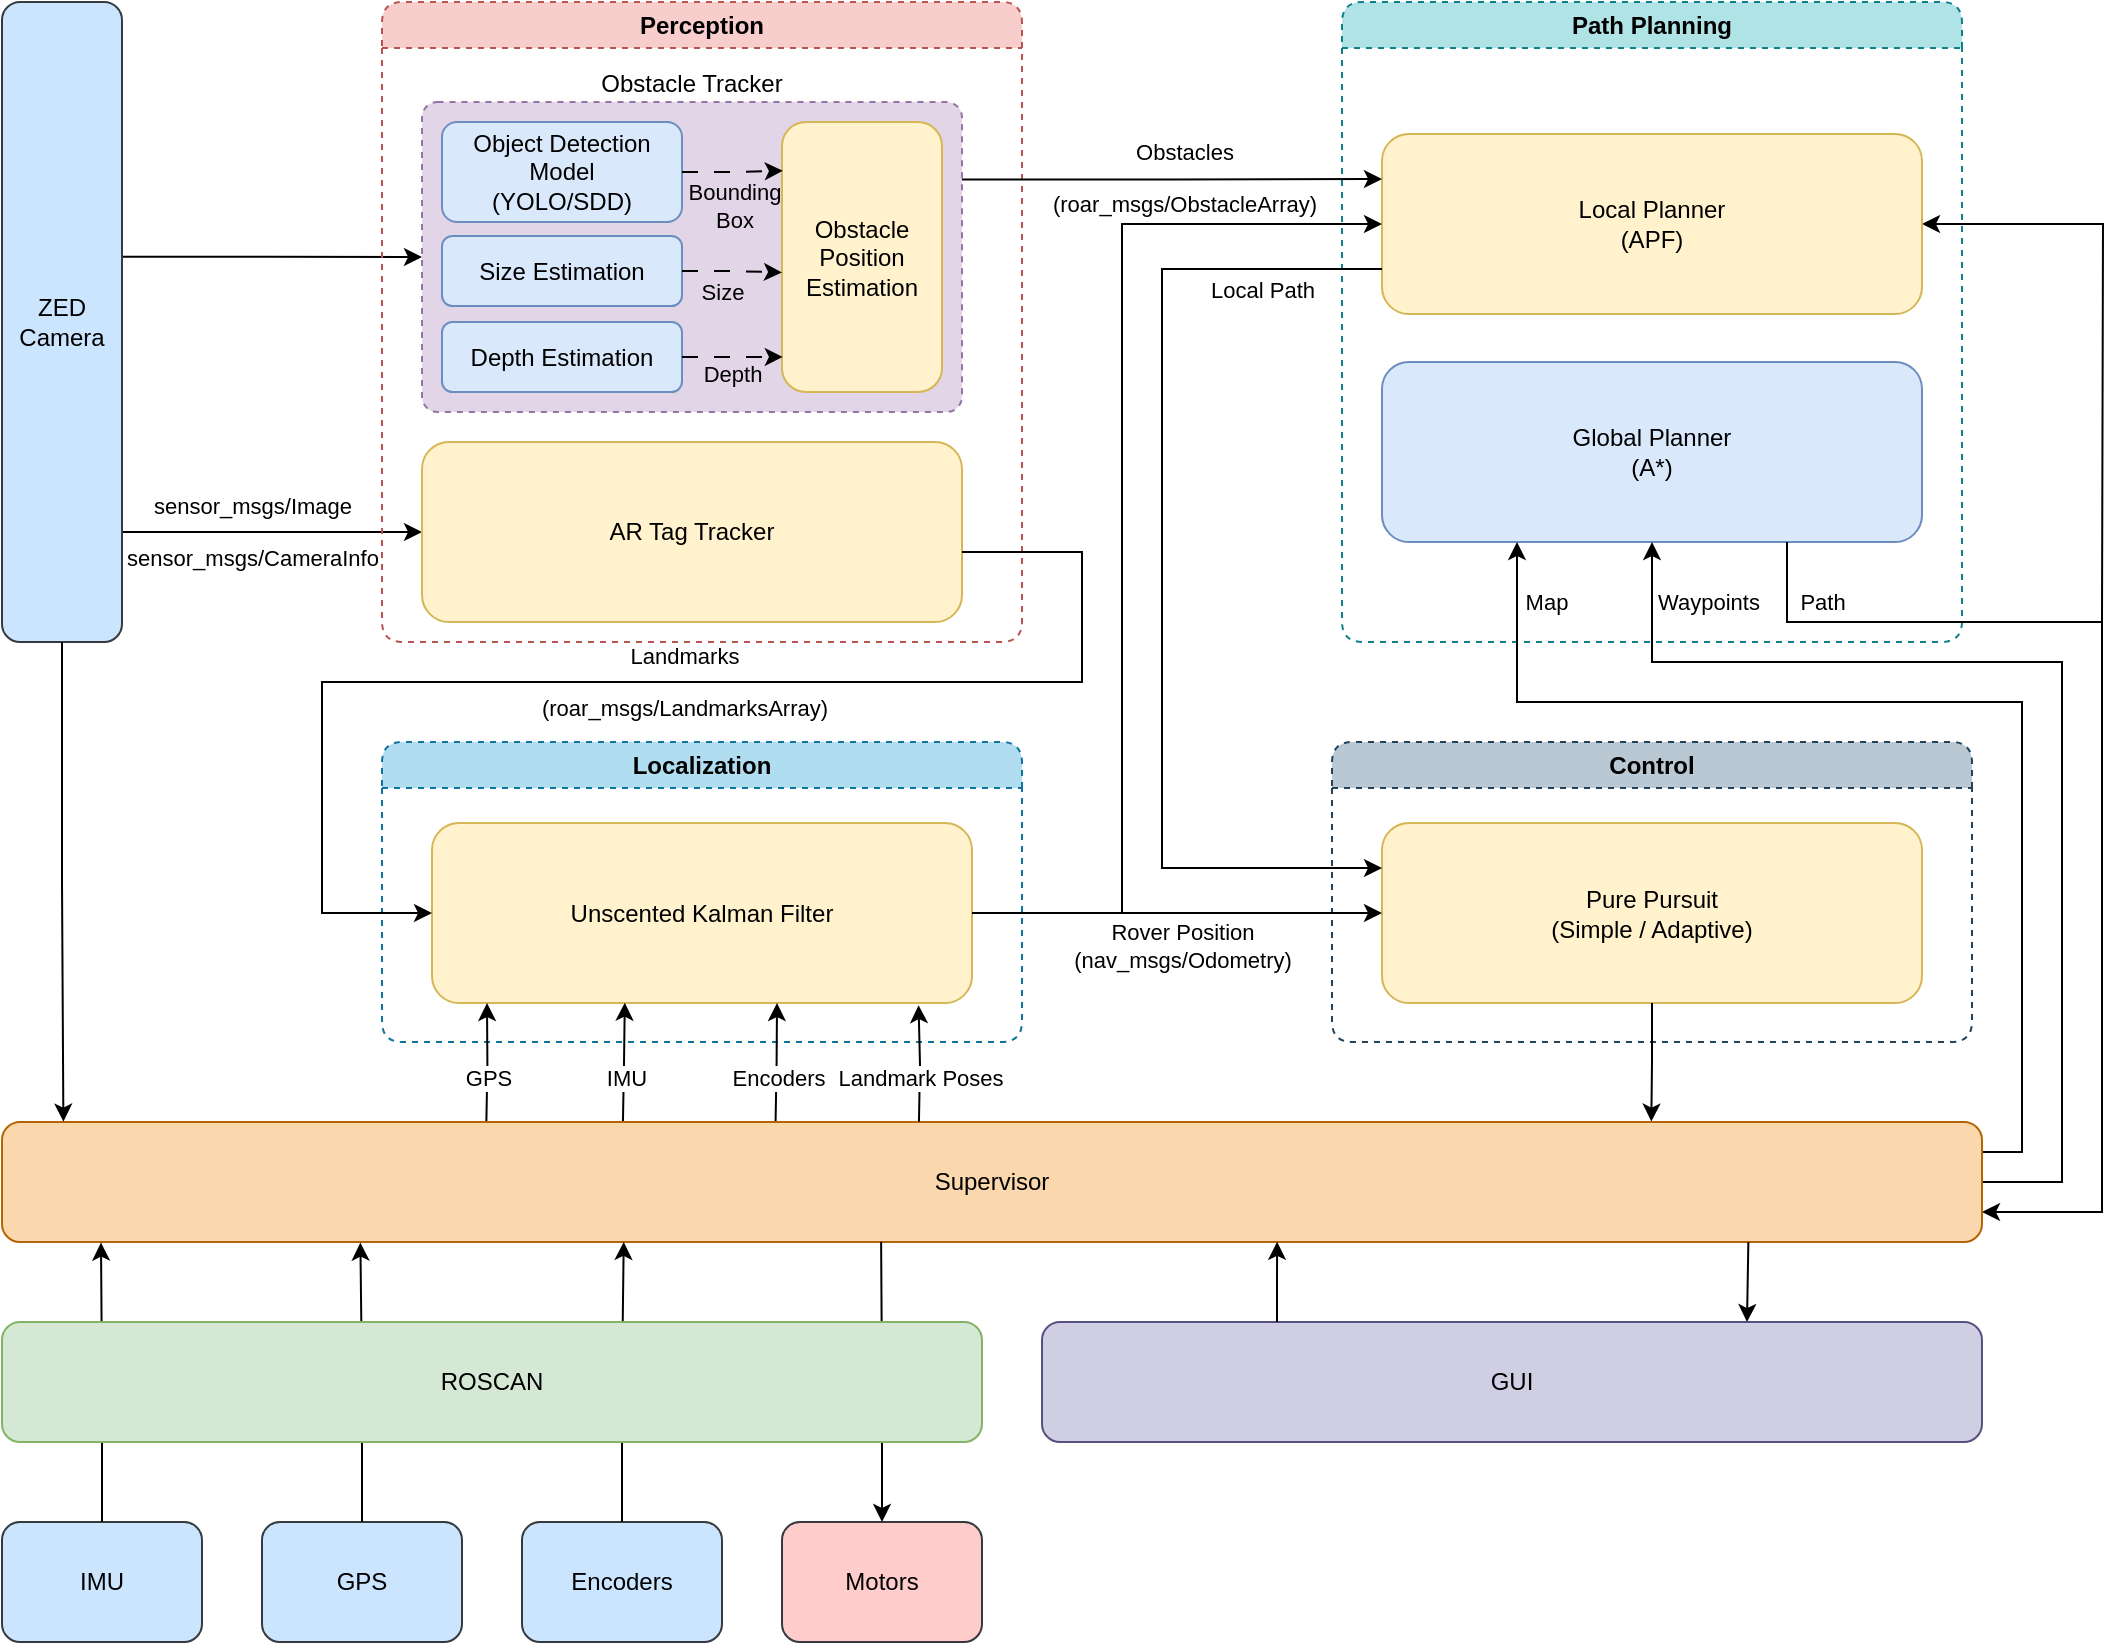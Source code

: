<mxfile version="26.0.14" pages="2">
  <diagram name="Copy of Navigation Task Arch" id="A7tP2kAOvxMpOCoKa6W8">
    <mxGraphModel dx="985" dy="625" grid="1" gridSize="10" guides="1" tooltips="1" connect="1" arrows="1" fold="1" page="1" pageScale="1" pageWidth="1654" pageHeight="1169" math="0" shadow="0">
      <root>
        <mxCell id="uVi1ZGqEORjigenbXFzZ-0" />
        <mxCell id="uVi1ZGqEORjigenbXFzZ-1" parent="uVi1ZGqEORjigenbXFzZ-0" />
        <mxCell id="uVi1ZGqEORjigenbXFzZ-2" style="edgeStyle=orthogonalEdgeStyle;rounded=0;orthogonalLoop=1;jettySize=auto;html=1;exitX=0.398;exitY=0.002;exitDx=0;exitDy=0;entryX=0;entryY=0.5;entryDx=0;entryDy=0;exitPerimeter=0;" parent="uVi1ZGqEORjigenbXFzZ-1" source="uVi1ZGqEORjigenbXFzZ-6" target="uVi1ZGqEORjigenbXFzZ-8" edge="1">
          <mxGeometry relative="1" as="geometry" />
        </mxCell>
        <mxCell id="uVi1ZGqEORjigenbXFzZ-4" style="edgeStyle=orthogonalEdgeStyle;rounded=0;orthogonalLoop=1;jettySize=auto;html=1;exitX=0.828;exitY=-0.002;exitDx=0;exitDy=0;entryX=0;entryY=0.5;entryDx=0;entryDy=0;exitPerimeter=0;" parent="uVi1ZGqEORjigenbXFzZ-1" source="uVi1ZGqEORjigenbXFzZ-6" target="uVi1ZGqEORjigenbXFzZ-16" edge="1">
          <mxGeometry relative="1" as="geometry" />
        </mxCell>
        <mxCell id="LT8P5vwooViMCDUgxmi_-3" value="sensor_msgs/Image&lt;br&gt;&lt;br&gt;sensor_msgs/CameraInfo" style="edgeLabel;html=1;align=center;verticalAlign=middle;resizable=0;points=[];labelBackgroundColor=none;" vertex="1" connectable="0" parent="uVi1ZGqEORjigenbXFzZ-4">
          <mxGeometry x="-0.17" y="4" relative="1" as="geometry">
            <mxPoint x="3" y="4" as="offset" />
          </mxGeometry>
        </mxCell>
        <mxCell id="uVi1ZGqEORjigenbXFzZ-6" value="ZED Camera" style="rounded=1;whiteSpace=wrap;html=1;direction=south;fillColor=#cce5ff;strokeColor=#36393d;" parent="uVi1ZGqEORjigenbXFzZ-1" vertex="1">
          <mxGeometry x="40" y="80" width="60" height="320" as="geometry" />
        </mxCell>
        <mxCell id="uVi1ZGqEORjigenbXFzZ-7" value="Perception" style="swimlane;whiteSpace=wrap;html=1;dashed=1;rounded=1;fillColor=#f8cecc;strokeColor=#b85450;" parent="uVi1ZGqEORjigenbXFzZ-1" vertex="1">
          <mxGeometry x="230" y="80" width="320" height="320" as="geometry" />
        </mxCell>
        <mxCell id="uVi1ZGqEORjigenbXFzZ-8" value="Obstacle Tracker" style="rounded=1;whiteSpace=wrap;html=1;glass=0;fillColor=#e1d5e7;arcSize=5;dashed=1;strokeColor=#9673a6;labelPosition=center;verticalLabelPosition=top;align=center;verticalAlign=bottom;" parent="uVi1ZGqEORjigenbXFzZ-7" vertex="1">
          <mxGeometry x="20" y="50" width="270" height="155" as="geometry" />
        </mxCell>
        <mxCell id="uVi1ZGqEORjigenbXFzZ-9" value="Object Detection Model&lt;div&gt;(YOLO/SDD)&lt;/div&gt;" style="rounded=1;whiteSpace=wrap;html=1;fillColor=#dae8fc;strokeColor=#6c8ebf;" parent="uVi1ZGqEORjigenbXFzZ-7" vertex="1">
          <mxGeometry x="30" y="60" width="120" height="50" as="geometry" />
        </mxCell>
        <mxCell id="uVi1ZGqEORjigenbXFzZ-10" value="Depth Estimation" style="rounded=1;whiteSpace=wrap;html=1;fillColor=#dae8fc;strokeColor=#6c8ebf;" parent="uVi1ZGqEORjigenbXFzZ-7" vertex="1">
          <mxGeometry x="30" y="160" width="120" height="35" as="geometry" />
        </mxCell>
        <mxCell id="uVi1ZGqEORjigenbXFzZ-11" value="Obstacle Position Estimation" style="rounded=1;whiteSpace=wrap;html=1;fillColor=#fff2cc;strokeColor=#d6b656;" parent="uVi1ZGqEORjigenbXFzZ-7" vertex="1">
          <mxGeometry x="200" y="60" width="80" height="135" as="geometry" />
        </mxCell>
        <mxCell id="uVi1ZGqEORjigenbXFzZ-12" style="edgeStyle=orthogonalEdgeStyle;rounded=0;orthogonalLoop=1;jettySize=auto;html=1;exitX=1;exitY=0.5;exitDx=0;exitDy=0;entryX=0.005;entryY=0.181;entryDx=0;entryDy=0;entryPerimeter=0;dashed=1;dashPattern=8 8;" parent="uVi1ZGqEORjigenbXFzZ-7" source="uVi1ZGqEORjigenbXFzZ-9" target="uVi1ZGqEORjigenbXFzZ-11" edge="1">
          <mxGeometry relative="1" as="geometry" />
        </mxCell>
        <mxCell id="uVi1ZGqEORjigenbXFzZ-13" value="Bounding&lt;div&gt;&lt;span style=&quot;color: light-dark(rgb(0, 0, 0), rgb(255, 255, 255));&quot;&gt;Box&lt;/span&gt;&lt;/div&gt;" style="edgeLabel;html=1;align=center;verticalAlign=middle;resizable=0;points=[];labelBackgroundColor=none;" parent="uVi1ZGqEORjigenbXFzZ-12" vertex="1" connectable="0">
          <mxGeometry x="-0.014" y="-1" relative="1" as="geometry">
            <mxPoint y="17" as="offset" />
          </mxGeometry>
        </mxCell>
        <mxCell id="uVi1ZGqEORjigenbXFzZ-14" style="edgeStyle=orthogonalEdgeStyle;rounded=0;orthogonalLoop=1;jettySize=auto;html=1;exitX=1;exitY=0.5;exitDx=0;exitDy=0;entryX=0.005;entryY=0.87;entryDx=0;entryDy=0;entryPerimeter=0;dashed=1;dashPattern=8 8;" parent="uVi1ZGqEORjigenbXFzZ-7" source="uVi1ZGqEORjigenbXFzZ-10" target="uVi1ZGqEORjigenbXFzZ-11" edge="1">
          <mxGeometry relative="1" as="geometry" />
        </mxCell>
        <mxCell id="uVi1ZGqEORjigenbXFzZ-15" value="Depth" style="edgeLabel;html=1;align=center;verticalAlign=middle;resizable=0;points=[];labelBackgroundColor=none;" parent="uVi1ZGqEORjigenbXFzZ-14" vertex="1" connectable="0">
          <mxGeometry x="-0.015" relative="1" as="geometry">
            <mxPoint y="8" as="offset" />
          </mxGeometry>
        </mxCell>
        <mxCell id="uVi1ZGqEORjigenbXFzZ-16" value="AR Tag Tracker" style="rounded=1;whiteSpace=wrap;html=1;fillColor=#fff2cc;strokeColor=#d6b656;" parent="uVi1ZGqEORjigenbXFzZ-7" vertex="1">
          <mxGeometry x="20" y="220" width="270" height="90" as="geometry" />
        </mxCell>
        <mxCell id="LT8P5vwooViMCDUgxmi_-0" value="Size Estimation" style="rounded=1;whiteSpace=wrap;html=1;fillColor=#dae8fc;strokeColor=#6c8ebf;" vertex="1" parent="uVi1ZGqEORjigenbXFzZ-7">
          <mxGeometry x="30" y="117" width="120" height="35" as="geometry" />
        </mxCell>
        <mxCell id="LT8P5vwooViMCDUgxmi_-1" style="edgeStyle=orthogonalEdgeStyle;rounded=0;orthogonalLoop=1;jettySize=auto;html=1;exitX=1;exitY=0.5;exitDx=0;exitDy=0;entryX=0;entryY=0.557;entryDx=0;entryDy=0;entryPerimeter=0;dashed=1;dashPattern=8 8;" edge="1" parent="uVi1ZGqEORjigenbXFzZ-7" source="LT8P5vwooViMCDUgxmi_-0" target="uVi1ZGqEORjigenbXFzZ-11">
          <mxGeometry relative="1" as="geometry" />
        </mxCell>
        <mxCell id="LT8P5vwooViMCDUgxmi_-2" value="Size" style="edgeLabel;html=1;align=center;verticalAlign=middle;resizable=0;points=[];labelBackgroundColor=none;" vertex="1" connectable="0" parent="LT8P5vwooViMCDUgxmi_-1">
          <mxGeometry x="-0.216" y="1" relative="1" as="geometry">
            <mxPoint y="11" as="offset" />
          </mxGeometry>
        </mxCell>
        <mxCell id="uVi1ZGqEORjigenbXFzZ-17" value="Localization" style="swimlane;whiteSpace=wrap;html=1;dashed=1;rounded=1;fillColor=#b1ddf0;strokeColor=#10739e;" parent="uVi1ZGqEORjigenbXFzZ-1" vertex="1">
          <mxGeometry x="230" y="450" width="320" height="150" as="geometry" />
        </mxCell>
        <mxCell id="uVi1ZGqEORjigenbXFzZ-18" value="Unscented Kalman Filter" style="rounded=1;whiteSpace=wrap;html=1;fillColor=#fff2cc;strokeColor=#d6b656;" parent="uVi1ZGqEORjigenbXFzZ-17" vertex="1">
          <mxGeometry x="25" y="40.5" width="270" height="90" as="geometry" />
        </mxCell>
        <mxCell id="uVi1ZGqEORjigenbXFzZ-19" style="edgeStyle=orthogonalEdgeStyle;rounded=0;orthogonalLoop=1;jettySize=auto;html=1;exitX=1;exitY=0.5;exitDx=0;exitDy=0;entryX=0;entryY=0.5;entryDx=0;entryDy=0;" parent="uVi1ZGqEORjigenbXFzZ-1" target="uVi1ZGqEORjigenbXFzZ-18" edge="1">
          <mxGeometry relative="1" as="geometry">
            <mxPoint x="520" y="355.0" as="sourcePoint" />
            <Array as="points">
              <mxPoint x="580" y="355" />
              <mxPoint x="580" y="420" />
              <mxPoint x="200" y="420" />
              <mxPoint x="200" y="535" />
            </Array>
          </mxGeometry>
        </mxCell>
        <mxCell id="uVi1ZGqEORjigenbXFzZ-20" value="Landmarks&lt;br&gt;&lt;br&gt;(roar_msgs/LandmarksArray)" style="edgeLabel;html=1;align=center;verticalAlign=middle;resizable=0;points=[];labelBackgroundColor=none;" parent="uVi1ZGqEORjigenbXFzZ-19" vertex="1" connectable="0">
          <mxGeometry x="-0.208" y="-1" relative="1" as="geometry">
            <mxPoint x="-57" y="1" as="offset" />
          </mxGeometry>
        </mxCell>
        <mxCell id="uVi1ZGqEORjigenbXFzZ-21" value="Path Planning" style="swimlane;whiteSpace=wrap;html=1;dashed=1;rounded=1;fillColor=#b0e3e6;strokeColor=#0e8088;" parent="uVi1ZGqEORjigenbXFzZ-1" vertex="1">
          <mxGeometry x="710" y="80" width="310" height="320" as="geometry" />
        </mxCell>
        <mxCell id="LT8P5vwooViMCDUgxmi_-11" style="edgeStyle=orthogonalEdgeStyle;rounded=0;orthogonalLoop=1;jettySize=auto;html=1;exitX=1;exitY=0.5;exitDx=0;exitDy=0;endArrow=none;startFill=1;startArrow=classic;" edge="1" parent="uVi1ZGqEORjigenbXFzZ-21" source="uVi1ZGqEORjigenbXFzZ-22">
          <mxGeometry relative="1" as="geometry">
            <mxPoint x="380" y="310" as="targetPoint" />
          </mxGeometry>
        </mxCell>
        <mxCell id="uVi1ZGqEORjigenbXFzZ-22" value="Local Planner&lt;br&gt;(APF)" style="rounded=1;whiteSpace=wrap;html=1;fillColor=#fff2cc;strokeColor=#d6b656;" parent="uVi1ZGqEORjigenbXFzZ-21" vertex="1">
          <mxGeometry x="20" y="66" width="270" height="90" as="geometry" />
        </mxCell>
        <mxCell id="uVi1ZGqEORjigenbXFzZ-25" value="Global Planner&lt;br&gt;(A*)" style="rounded=1;whiteSpace=wrap;html=1;fillColor=#dae8fc;strokeColor=#6c8ebf;" parent="uVi1ZGqEORjigenbXFzZ-21" vertex="1">
          <mxGeometry x="20" y="180" width="270" height="90" as="geometry" />
        </mxCell>
        <mxCell id="uVi1ZGqEORjigenbXFzZ-26" value="Control" style="swimlane;whiteSpace=wrap;html=1;dashed=1;rounded=1;fillColor=#bac8d3;strokeColor=#23445d;" parent="uVi1ZGqEORjigenbXFzZ-1" vertex="1">
          <mxGeometry x="705" y="450" width="320" height="150" as="geometry" />
        </mxCell>
        <mxCell id="uVi1ZGqEORjigenbXFzZ-27" value="Pure Pursuit&lt;br&gt;(Simple / Adaptive)" style="rounded=1;whiteSpace=wrap;html=1;fillColor=#fff2cc;strokeColor=#d6b656;" parent="uVi1ZGqEORjigenbXFzZ-26" vertex="1">
          <mxGeometry x="25" y="40.5" width="270" height="90" as="geometry" />
        </mxCell>
        <mxCell id="uVi1ZGqEORjigenbXFzZ-28" style="edgeStyle=orthogonalEdgeStyle;rounded=0;orthogonalLoop=1;jettySize=auto;html=1;exitX=1;exitY=0.5;exitDx=0;exitDy=0;entryX=0;entryY=0.5;entryDx=0;entryDy=0;" parent="uVi1ZGqEORjigenbXFzZ-1" source="uVi1ZGqEORjigenbXFzZ-18" target="uVi1ZGqEORjigenbXFzZ-27" edge="1">
          <mxGeometry relative="1" as="geometry" />
        </mxCell>
        <mxCell id="uVi1ZGqEORjigenbXFzZ-29" style="edgeStyle=orthogonalEdgeStyle;rounded=0;orthogonalLoop=1;jettySize=auto;html=1;exitX=1;exitY=0.5;exitDx=0;exitDy=0;entryX=0;entryY=0.5;entryDx=0;entryDy=0;" parent="uVi1ZGqEORjigenbXFzZ-1" source="uVi1ZGqEORjigenbXFzZ-18" target="uVi1ZGqEORjigenbXFzZ-22" edge="1">
          <mxGeometry relative="1" as="geometry">
            <Array as="points">
              <mxPoint x="600" y="536" />
              <mxPoint x="600" y="191" />
            </Array>
          </mxGeometry>
        </mxCell>
        <mxCell id="uVi1ZGqEORjigenbXFzZ-30" value="Rover Position&lt;br&gt;(nav_msgs/Odometry)" style="edgeLabel;html=1;align=center;verticalAlign=middle;resizable=0;points=[];" parent="uVi1ZGqEORjigenbXFzZ-29" vertex="1" connectable="0">
          <mxGeometry x="-0.79" y="2" relative="1" as="geometry">
            <mxPoint x="47" y="18" as="offset" />
          </mxGeometry>
        </mxCell>
        <mxCell id="uVi1ZGqEORjigenbXFzZ-31" style="edgeStyle=orthogonalEdgeStyle;rounded=0;orthogonalLoop=1;jettySize=auto;html=1;exitX=1;exitY=0.25;exitDx=0;exitDy=0;entryX=0;entryY=0.25;entryDx=0;entryDy=0;" parent="uVi1ZGqEORjigenbXFzZ-1" source="uVi1ZGqEORjigenbXFzZ-8" target="uVi1ZGqEORjigenbXFzZ-22" edge="1">
          <mxGeometry relative="1" as="geometry" />
        </mxCell>
        <mxCell id="uVi1ZGqEORjigenbXFzZ-32" value="&lt;div&gt;Obstacles&lt;/div&gt;&lt;div&gt;&lt;br&gt;&lt;/div&gt;(roar_msgs/ObstacleArray)" style="edgeLabel;html=1;align=center;verticalAlign=middle;resizable=0;points=[];labelBackgroundColor=none;" parent="uVi1ZGqEORjigenbXFzZ-31" vertex="1" connectable="0">
          <mxGeometry x="-0.157" y="2" relative="1" as="geometry">
            <mxPoint x="22" y="1" as="offset" />
          </mxGeometry>
        </mxCell>
        <mxCell id="uVi1ZGqEORjigenbXFzZ-33" style="edgeStyle=orthogonalEdgeStyle;rounded=0;orthogonalLoop=1;jettySize=auto;html=1;exitX=0;exitY=0.75;exitDx=0;exitDy=0;entryX=0;entryY=0.25;entryDx=0;entryDy=0;" parent="uVi1ZGqEORjigenbXFzZ-1" source="uVi1ZGqEORjigenbXFzZ-22" target="uVi1ZGqEORjigenbXFzZ-27" edge="1">
          <mxGeometry relative="1" as="geometry">
            <Array as="points">
              <mxPoint x="620" y="214" />
              <mxPoint x="620" y="513" />
            </Array>
          </mxGeometry>
        </mxCell>
        <mxCell id="FVLik-NXSBZMexWVvohm-0" value="Local Path" style="edgeLabel;html=1;align=center;verticalAlign=middle;resizable=0;points=[];" parent="uVi1ZGqEORjigenbXFzZ-33" vertex="1" connectable="0">
          <mxGeometry x="0.75" relative="1" as="geometry">
            <mxPoint x="5" y="-289" as="offset" />
          </mxGeometry>
        </mxCell>
        <mxCell id="FVLik-NXSBZMexWVvohm-2" style="edgeStyle=orthogonalEdgeStyle;rounded=0;orthogonalLoop=1;jettySize=auto;html=1;exitX=0.285;exitY=0.028;exitDx=0;exitDy=0;entryX=0.25;entryY=1;entryDx=0;entryDy=0;exitPerimeter=0;" parent="uVi1ZGqEORjigenbXFzZ-1" edge="1">
          <mxGeometry relative="1" as="geometry">
            <mxPoint x="282.15" y="641.68" as="sourcePoint" />
            <mxPoint x="282.5" y="580.5" as="targetPoint" />
          </mxGeometry>
        </mxCell>
        <mxCell id="LT8P5vwooViMCDUgxmi_-17" value="GPS" style="edgeLabel;html=1;align=center;verticalAlign=middle;resizable=0;points=[];" vertex="1" connectable="0" parent="FVLik-NXSBZMexWVvohm-2">
          <mxGeometry x="-0.232" relative="1" as="geometry">
            <mxPoint as="offset" />
          </mxGeometry>
        </mxCell>
        <mxCell id="FVLik-NXSBZMexWVvohm-3" style="edgeStyle=orthogonalEdgeStyle;rounded=0;orthogonalLoop=1;jettySize=auto;html=1;exitX=0.354;exitY=0.007;exitDx=0;exitDy=0;entryX=0.357;entryY=0.998;entryDx=0;entryDy=0;exitPerimeter=0;entryPerimeter=0;" parent="uVi1ZGqEORjigenbXFzZ-1" edge="1">
          <mxGeometry relative="1" as="geometry">
            <mxPoint x="350.46" y="640.42" as="sourcePoint" />
            <mxPoint x="351.39" y="580.32" as="targetPoint" />
          </mxGeometry>
        </mxCell>
        <mxCell id="LT8P5vwooViMCDUgxmi_-16" value="IMU" style="edgeLabel;html=1;align=center;verticalAlign=middle;resizable=0;points=[];" vertex="1" connectable="0" parent="FVLik-NXSBZMexWVvohm-3">
          <mxGeometry x="-0.149" y="-1" relative="1" as="geometry">
            <mxPoint y="3" as="offset" />
          </mxGeometry>
        </mxCell>
        <mxCell id="FVLik-NXSBZMexWVvohm-4" style="edgeStyle=orthogonalEdgeStyle;rounded=0;orthogonalLoop=1;jettySize=auto;html=1;exitX=0.421;exitY=-0.003;exitDx=0;exitDy=0;entryX=0.75;entryY=1;entryDx=0;entryDy=0;exitPerimeter=0;" parent="uVi1ZGqEORjigenbXFzZ-1" edge="1">
          <mxGeometry relative="1" as="geometry">
            <mxPoint x="426.79" y="639.82" as="sourcePoint" />
            <mxPoint x="427.5" y="580.5" as="targetPoint" />
          </mxGeometry>
        </mxCell>
        <mxCell id="LT8P5vwooViMCDUgxmi_-15" value="Encoders" style="edgeLabel;html=1;align=center;verticalAlign=middle;resizable=0;points=[];" vertex="1" connectable="0" parent="FVLik-NXSBZMexWVvohm-4">
          <mxGeometry x="-0.156" y="-1" relative="1" as="geometry">
            <mxPoint y="3" as="offset" />
          </mxGeometry>
        </mxCell>
        <mxCell id="LT8P5vwooViMCDUgxmi_-5" style="edgeStyle=orthogonalEdgeStyle;rounded=0;orthogonalLoop=1;jettySize=auto;html=1;exitX=1;exitY=0.25;exitDx=0;exitDy=0;entryX=0.25;entryY=1;entryDx=0;entryDy=0;" edge="1" parent="uVi1ZGqEORjigenbXFzZ-1" source="uVi1ZGqEORjigenbXFzZ-37" target="uVi1ZGqEORjigenbXFzZ-25">
          <mxGeometry relative="1" as="geometry">
            <Array as="points">
              <mxPoint x="1050" y="655" />
              <mxPoint x="1050" y="430" />
              <mxPoint x="798" y="430" />
            </Array>
          </mxGeometry>
        </mxCell>
        <mxCell id="LT8P5vwooViMCDUgxmi_-7" value="Map" style="edgeLabel;html=1;align=center;verticalAlign=middle;resizable=0;points=[];" vertex="1" connectable="0" parent="LT8P5vwooViMCDUgxmi_-5">
          <mxGeometry x="0.494" y="-4" relative="1" as="geometry">
            <mxPoint x="-52" y="-46" as="offset" />
          </mxGeometry>
        </mxCell>
        <mxCell id="LT8P5vwooViMCDUgxmi_-6" style="edgeStyle=orthogonalEdgeStyle;rounded=0;orthogonalLoop=1;jettySize=auto;html=1;exitX=1;exitY=0.75;exitDx=0;exitDy=0;entryX=0.75;entryY=1;entryDx=0;entryDy=0;endArrow=none;startFill=1;startArrow=classic;" edge="1" parent="uVi1ZGqEORjigenbXFzZ-1" source="uVi1ZGqEORjigenbXFzZ-37" target="uVi1ZGqEORjigenbXFzZ-25">
          <mxGeometry relative="1" as="geometry">
            <Array as="points">
              <mxPoint x="1090" y="685" />
              <mxPoint x="1090" y="390" />
              <mxPoint x="933" y="390" />
            </Array>
          </mxGeometry>
        </mxCell>
        <mxCell id="LT8P5vwooViMCDUgxmi_-10" value="Path" style="edgeLabel;html=1;align=center;verticalAlign=middle;resizable=0;points=[];" vertex="1" connectable="0" parent="LT8P5vwooViMCDUgxmi_-6">
          <mxGeometry x="0.738" y="-2" relative="1" as="geometry">
            <mxPoint x="-15" y="-8" as="offset" />
          </mxGeometry>
        </mxCell>
        <mxCell id="LT8P5vwooViMCDUgxmi_-8" style="edgeStyle=orthogonalEdgeStyle;rounded=0;orthogonalLoop=1;jettySize=auto;html=1;exitX=1;exitY=0.5;exitDx=0;exitDy=0;" edge="1" parent="uVi1ZGqEORjigenbXFzZ-1" source="uVi1ZGqEORjigenbXFzZ-37" target="uVi1ZGqEORjigenbXFzZ-25">
          <mxGeometry relative="1" as="geometry">
            <Array as="points">
              <mxPoint x="1070" y="670" />
              <mxPoint x="1070" y="410" />
              <mxPoint x="865" y="410" />
            </Array>
          </mxGeometry>
        </mxCell>
        <mxCell id="LT8P5vwooViMCDUgxmi_-9" value="Waypoints" style="edgeLabel;html=1;align=center;verticalAlign=middle;resizable=0;points=[];" vertex="1" connectable="0" parent="LT8P5vwooViMCDUgxmi_-8">
          <mxGeometry x="0.593" y="3" relative="1" as="geometry">
            <mxPoint x="-27" y="-33" as="offset" />
          </mxGeometry>
        </mxCell>
        <mxCell id="uVi1ZGqEORjigenbXFzZ-37" value="Supervisor" style="rounded=1;whiteSpace=wrap;html=1;fillColor=#fad7ac;strokeColor=#b46504;" parent="uVi1ZGqEORjigenbXFzZ-1" vertex="1">
          <mxGeometry x="40" y="640" width="990" height="60" as="geometry" />
        </mxCell>
        <mxCell id="FVLik-NXSBZMexWVvohm-1" style="edgeStyle=orthogonalEdgeStyle;rounded=0;orthogonalLoop=1;jettySize=auto;html=1;exitX=1;exitY=0.5;exitDx=0;exitDy=0;entryX=0.031;entryY=-0.003;entryDx=0;entryDy=0;entryPerimeter=0;" parent="uVi1ZGqEORjigenbXFzZ-1" source="uVi1ZGqEORjigenbXFzZ-6" target="uVi1ZGqEORjigenbXFzZ-37" edge="1">
          <mxGeometry relative="1" as="geometry">
            <mxPoint x="60" y="670" as="targetPoint" />
          </mxGeometry>
        </mxCell>
        <mxCell id="FVLik-NXSBZMexWVvohm-6" style="edgeStyle=orthogonalEdgeStyle;rounded=0;orthogonalLoop=1;jettySize=auto;html=1;exitX=0.5;exitY=1;exitDx=0;exitDy=0;entryX=0.833;entryY=-0.004;entryDx=0;entryDy=0;entryPerimeter=0;" parent="uVi1ZGqEORjigenbXFzZ-1" source="uVi1ZGqEORjigenbXFzZ-27" target="uVi1ZGqEORjigenbXFzZ-37" edge="1">
          <mxGeometry relative="1" as="geometry" />
        </mxCell>
        <mxCell id="FVLik-NXSBZMexWVvohm-7" value="GUI" style="rounded=1;whiteSpace=wrap;html=1;fillColor=#d0cee2;strokeColor=#56517e;" parent="uVi1ZGqEORjigenbXFzZ-1" vertex="1">
          <mxGeometry x="560" y="740" width="470" height="60" as="geometry" />
        </mxCell>
        <mxCell id="FVLik-NXSBZMexWVvohm-9" value="IMU" style="rounded=1;whiteSpace=wrap;html=1;fillColor=#cce5ff;strokeColor=#36393d;" parent="uVi1ZGqEORjigenbXFzZ-1" vertex="1">
          <mxGeometry x="40" y="840" width="100" height="60" as="geometry" />
        </mxCell>
        <mxCell id="FVLik-NXSBZMexWVvohm-10" value="GPS" style="rounded=1;whiteSpace=wrap;html=1;fillColor=#cce5ff;strokeColor=#36393d;" parent="uVi1ZGqEORjigenbXFzZ-1" vertex="1">
          <mxGeometry x="170" y="840" width="100" height="60" as="geometry" />
        </mxCell>
        <mxCell id="FVLik-NXSBZMexWVvohm-11" value="Encoders" style="rounded=1;whiteSpace=wrap;html=1;fillColor=#cce5ff;strokeColor=#36393d;" parent="uVi1ZGqEORjigenbXFzZ-1" vertex="1">
          <mxGeometry x="300" y="840" width="100" height="60" as="geometry" />
        </mxCell>
        <mxCell id="FVLik-NXSBZMexWVvohm-13" style="edgeStyle=orthogonalEdgeStyle;rounded=0;orthogonalLoop=1;jettySize=auto;html=1;exitX=0.5;exitY=0;exitDx=0;exitDy=0;entryX=0.05;entryY=1.005;entryDx=0;entryDy=0;entryPerimeter=0;" parent="uVi1ZGqEORjigenbXFzZ-1" source="FVLik-NXSBZMexWVvohm-9" target="uVi1ZGqEORjigenbXFzZ-37" edge="1">
          <mxGeometry relative="1" as="geometry" />
        </mxCell>
        <mxCell id="FVLik-NXSBZMexWVvohm-14" style="edgeStyle=orthogonalEdgeStyle;rounded=0;orthogonalLoop=1;jettySize=auto;html=1;exitX=0.5;exitY=0;exitDx=0;exitDy=0;entryX=0.181;entryY=1.005;entryDx=0;entryDy=0;entryPerimeter=0;" parent="uVi1ZGqEORjigenbXFzZ-1" source="FVLik-NXSBZMexWVvohm-10" target="uVi1ZGqEORjigenbXFzZ-37" edge="1">
          <mxGeometry relative="1" as="geometry" />
        </mxCell>
        <mxCell id="FVLik-NXSBZMexWVvohm-15" style="edgeStyle=orthogonalEdgeStyle;rounded=0;orthogonalLoop=1;jettySize=auto;html=1;exitX=0.5;exitY=0;exitDx=0;exitDy=0;entryX=0.314;entryY=0.999;entryDx=0;entryDy=0;entryPerimeter=0;" parent="uVi1ZGqEORjigenbXFzZ-1" source="FVLik-NXSBZMexWVvohm-11" target="uVi1ZGqEORjigenbXFzZ-37" edge="1">
          <mxGeometry relative="1" as="geometry" />
        </mxCell>
        <mxCell id="FVLik-NXSBZMexWVvohm-16" style="edgeStyle=orthogonalEdgeStyle;rounded=0;orthogonalLoop=1;jettySize=auto;html=1;exitX=0.25;exitY=0;exitDx=0;exitDy=0;entryX=0.644;entryY=0.998;entryDx=0;entryDy=0;entryPerimeter=0;" parent="uVi1ZGqEORjigenbXFzZ-1" source="FVLik-NXSBZMexWVvohm-7" target="uVi1ZGqEORjigenbXFzZ-37" edge="1">
          <mxGeometry relative="1" as="geometry" />
        </mxCell>
        <mxCell id="FVLik-NXSBZMexWVvohm-17" style="edgeStyle=orthogonalEdgeStyle;rounded=0;orthogonalLoop=1;jettySize=auto;html=1;exitX=0.75;exitY=0;exitDx=0;exitDy=0;entryX=0.882;entryY=1.001;entryDx=0;entryDy=0;entryPerimeter=0;startArrow=classic;startFill=1;endArrow=none;strokeColor=default;" parent="uVi1ZGqEORjigenbXFzZ-1" source="FVLik-NXSBZMexWVvohm-7" target="uVi1ZGqEORjigenbXFzZ-37" edge="1">
          <mxGeometry relative="1" as="geometry" />
        </mxCell>
        <mxCell id="FVLik-NXSBZMexWVvohm-18" value="Motors" style="rounded=1;whiteSpace=wrap;html=1;fillColor=#ffcccc;strokeColor=#36393d;" parent="uVi1ZGqEORjigenbXFzZ-1" vertex="1">
          <mxGeometry x="430" y="840" width="100" height="60" as="geometry" />
        </mxCell>
        <mxCell id="FVLik-NXSBZMexWVvohm-19" style="edgeStyle=orthogonalEdgeStyle;rounded=0;orthogonalLoop=1;jettySize=auto;html=1;exitX=0.5;exitY=0;exitDx=0;exitDy=0;entryX=0.444;entryY=0.999;entryDx=0;entryDy=0;entryPerimeter=0;endArrow=none;startFill=1;startArrow=classic;" parent="uVi1ZGqEORjigenbXFzZ-1" source="FVLik-NXSBZMexWVvohm-18" target="uVi1ZGqEORjigenbXFzZ-37" edge="1">
          <mxGeometry relative="1" as="geometry" />
        </mxCell>
        <mxCell id="LT8P5vwooViMCDUgxmi_-4" style="edgeStyle=orthogonalEdgeStyle;rounded=0;orthogonalLoop=1;jettySize=auto;html=1;exitX=0.453;exitY=-0.003;exitDx=0;exitDy=0;entryX=0.864;entryY=1.012;entryDx=0;entryDy=0;entryPerimeter=0;exitPerimeter=0;" edge="1" parent="uVi1ZGqEORjigenbXFzZ-1">
          <mxGeometry relative="1" as="geometry">
            <mxPoint x="498.47" y="639.82" as="sourcePoint" />
            <mxPoint x="498.28" y="581.58" as="targetPoint" />
          </mxGeometry>
        </mxCell>
        <mxCell id="LT8P5vwooViMCDUgxmi_-14" value="Landmark Poses" style="edgeLabel;html=1;align=center;verticalAlign=middle;resizable=0;points=[];" vertex="1" connectable="0" parent="LT8P5vwooViMCDUgxmi_-4">
          <mxGeometry x="-0.247" relative="1" as="geometry">
            <mxPoint as="offset" />
          </mxGeometry>
        </mxCell>
        <mxCell id="LT8P5vwooViMCDUgxmi_-12" value="ROSCAN" style="rounded=1;whiteSpace=wrap;html=1;fillColor=#d5e8d4;strokeColor=#82b366;" vertex="1" parent="uVi1ZGqEORjigenbXFzZ-1">
          <mxGeometry x="40" y="740" width="490" height="60" as="geometry" />
        </mxCell>
      </root>
    </mxGraphModel>
  </diagram>
  <diagram id="L2MwYYZKYKHXz9GOdiO0" name="Supervisor - Navigation">
    <mxGraphModel dx="739" dy="469" grid="1" gridSize="10" guides="1" tooltips="1" connect="1" arrows="1" fold="1" page="1" pageScale="1" pageWidth="1654" pageHeight="1169" math="0" shadow="0">
      <root>
        <mxCell id="0" />
        <mxCell id="1" parent="0" />
      </root>
    </mxGraphModel>
  </diagram>
</mxfile>
